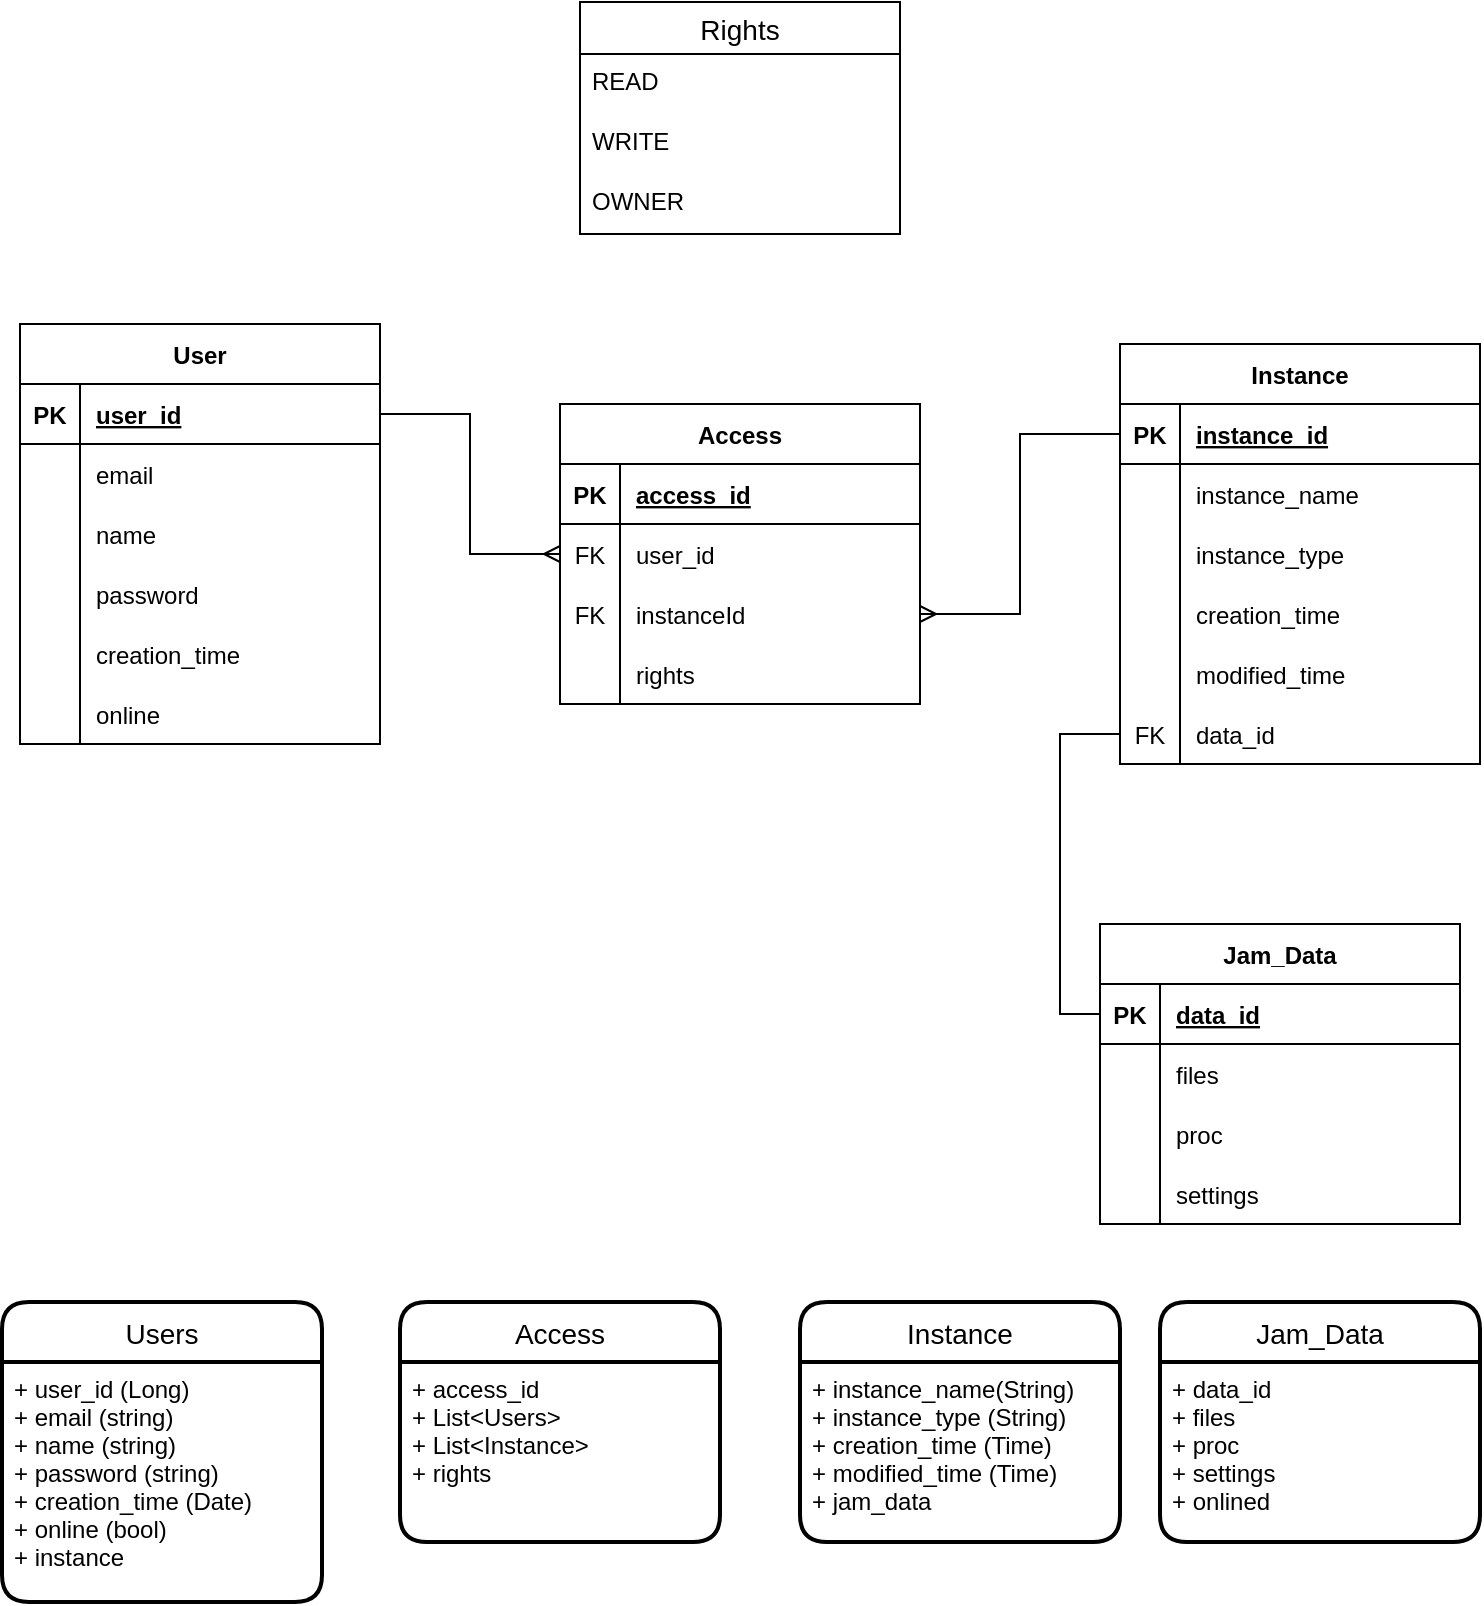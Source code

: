 <mxfile version="18.1.3" type="github">
  <diagram id="M13giW1HKXhDbI3EvZ1D" name="Page-1">
    <mxGraphModel dx="1422" dy="762" grid="1" gridSize="10" guides="1" tooltips="1" connect="1" arrows="1" fold="1" page="1" pageScale="1" pageWidth="827" pageHeight="1169" math="0" shadow="0">
      <root>
        <mxCell id="0" />
        <mxCell id="1" parent="0" />
        <mxCell id="X7GeTNP8KSIjMDw2_woo-1" value="User" style="shape=table;startSize=30;container=1;collapsible=1;childLayout=tableLayout;fixedRows=1;rowLines=0;fontStyle=1;align=center;resizeLast=1;" parent="1" vertex="1">
          <mxGeometry x="50" y="221" width="180" height="210" as="geometry" />
        </mxCell>
        <mxCell id="X7GeTNP8KSIjMDw2_woo-2" value="" style="shape=tableRow;horizontal=0;startSize=0;swimlaneHead=0;swimlaneBody=0;fillColor=none;collapsible=0;dropTarget=0;points=[[0,0.5],[1,0.5]];portConstraint=eastwest;top=0;left=0;right=0;bottom=1;" parent="X7GeTNP8KSIjMDw2_woo-1" vertex="1">
          <mxGeometry y="30" width="180" height="30" as="geometry" />
        </mxCell>
        <mxCell id="X7GeTNP8KSIjMDw2_woo-3" value="PK" style="shape=partialRectangle;connectable=0;fillColor=none;top=0;left=0;bottom=0;right=0;fontStyle=1;overflow=hidden;" parent="X7GeTNP8KSIjMDw2_woo-2" vertex="1">
          <mxGeometry width="30" height="30" as="geometry">
            <mxRectangle width="30" height="30" as="alternateBounds" />
          </mxGeometry>
        </mxCell>
        <mxCell id="X7GeTNP8KSIjMDw2_woo-4" value="user_id" style="shape=partialRectangle;connectable=0;fillColor=none;top=0;left=0;bottom=0;right=0;align=left;spacingLeft=6;fontStyle=5;overflow=hidden;" parent="X7GeTNP8KSIjMDw2_woo-2" vertex="1">
          <mxGeometry x="30" width="150" height="30" as="geometry">
            <mxRectangle width="150" height="30" as="alternateBounds" />
          </mxGeometry>
        </mxCell>
        <mxCell id="X7GeTNP8KSIjMDw2_woo-5" value="" style="shape=tableRow;horizontal=0;startSize=0;swimlaneHead=0;swimlaneBody=0;fillColor=none;collapsible=0;dropTarget=0;points=[[0,0.5],[1,0.5]];portConstraint=eastwest;top=0;left=0;right=0;bottom=0;" parent="X7GeTNP8KSIjMDw2_woo-1" vertex="1">
          <mxGeometry y="60" width="180" height="30" as="geometry" />
        </mxCell>
        <mxCell id="X7GeTNP8KSIjMDw2_woo-6" value="" style="shape=partialRectangle;connectable=0;fillColor=none;top=0;left=0;bottom=0;right=0;editable=1;overflow=hidden;" parent="X7GeTNP8KSIjMDw2_woo-5" vertex="1">
          <mxGeometry width="30" height="30" as="geometry">
            <mxRectangle width="30" height="30" as="alternateBounds" />
          </mxGeometry>
        </mxCell>
        <mxCell id="X7GeTNP8KSIjMDw2_woo-7" value="email" style="shape=partialRectangle;connectable=0;fillColor=none;top=0;left=0;bottom=0;right=0;align=left;spacingLeft=6;overflow=hidden;" parent="X7GeTNP8KSIjMDw2_woo-5" vertex="1">
          <mxGeometry x="30" width="150" height="30" as="geometry">
            <mxRectangle width="150" height="30" as="alternateBounds" />
          </mxGeometry>
        </mxCell>
        <mxCell id="X7GeTNP8KSIjMDw2_woo-8" value="" style="shape=tableRow;horizontal=0;startSize=0;swimlaneHead=0;swimlaneBody=0;fillColor=none;collapsible=0;dropTarget=0;points=[[0,0.5],[1,0.5]];portConstraint=eastwest;top=0;left=0;right=0;bottom=0;" parent="X7GeTNP8KSIjMDw2_woo-1" vertex="1">
          <mxGeometry y="90" width="180" height="30" as="geometry" />
        </mxCell>
        <mxCell id="X7GeTNP8KSIjMDw2_woo-9" value="" style="shape=partialRectangle;connectable=0;fillColor=none;top=0;left=0;bottom=0;right=0;editable=1;overflow=hidden;" parent="X7GeTNP8KSIjMDw2_woo-8" vertex="1">
          <mxGeometry width="30" height="30" as="geometry">
            <mxRectangle width="30" height="30" as="alternateBounds" />
          </mxGeometry>
        </mxCell>
        <mxCell id="X7GeTNP8KSIjMDw2_woo-10" value="name" style="shape=partialRectangle;connectable=0;fillColor=none;top=0;left=0;bottom=0;right=0;align=left;spacingLeft=6;overflow=hidden;" parent="X7GeTNP8KSIjMDw2_woo-8" vertex="1">
          <mxGeometry x="30" width="150" height="30" as="geometry">
            <mxRectangle width="150" height="30" as="alternateBounds" />
          </mxGeometry>
        </mxCell>
        <mxCell id="X7GeTNP8KSIjMDw2_woo-11" value="" style="shape=tableRow;horizontal=0;startSize=0;swimlaneHead=0;swimlaneBody=0;fillColor=none;collapsible=0;dropTarget=0;points=[[0,0.5],[1,0.5]];portConstraint=eastwest;top=0;left=0;right=0;bottom=0;" parent="X7GeTNP8KSIjMDw2_woo-1" vertex="1">
          <mxGeometry y="120" width="180" height="30" as="geometry" />
        </mxCell>
        <mxCell id="X7GeTNP8KSIjMDw2_woo-12" value="" style="shape=partialRectangle;connectable=0;fillColor=none;top=0;left=0;bottom=0;right=0;editable=1;overflow=hidden;" parent="X7GeTNP8KSIjMDw2_woo-11" vertex="1">
          <mxGeometry width="30" height="30" as="geometry">
            <mxRectangle width="30" height="30" as="alternateBounds" />
          </mxGeometry>
        </mxCell>
        <mxCell id="X7GeTNP8KSIjMDw2_woo-13" value="password" style="shape=partialRectangle;connectable=0;fillColor=none;top=0;left=0;bottom=0;right=0;align=left;spacingLeft=6;overflow=hidden;" parent="X7GeTNP8KSIjMDw2_woo-11" vertex="1">
          <mxGeometry x="30" width="150" height="30" as="geometry">
            <mxRectangle width="150" height="30" as="alternateBounds" />
          </mxGeometry>
        </mxCell>
        <mxCell id="X7GeTNP8KSIjMDw2_woo-16" value="" style="shape=tableRow;horizontal=0;startSize=0;swimlaneHead=0;swimlaneBody=0;fillColor=none;collapsible=0;dropTarget=0;points=[[0,0.5],[1,0.5]];portConstraint=eastwest;top=0;left=0;right=0;bottom=0;" parent="X7GeTNP8KSIjMDw2_woo-1" vertex="1">
          <mxGeometry y="150" width="180" height="30" as="geometry" />
        </mxCell>
        <mxCell id="X7GeTNP8KSIjMDw2_woo-17" value="" style="shape=partialRectangle;connectable=0;fillColor=none;top=0;left=0;bottom=0;right=0;editable=1;overflow=hidden;" parent="X7GeTNP8KSIjMDw2_woo-16" vertex="1">
          <mxGeometry width="30" height="30" as="geometry">
            <mxRectangle width="30" height="30" as="alternateBounds" />
          </mxGeometry>
        </mxCell>
        <mxCell id="X7GeTNP8KSIjMDw2_woo-18" value="creation_time" style="shape=partialRectangle;connectable=0;fillColor=none;top=0;left=0;bottom=0;right=0;align=left;spacingLeft=6;overflow=hidden;" parent="X7GeTNP8KSIjMDw2_woo-16" vertex="1">
          <mxGeometry x="30" width="150" height="30" as="geometry">
            <mxRectangle width="150" height="30" as="alternateBounds" />
          </mxGeometry>
        </mxCell>
        <mxCell id="X7GeTNP8KSIjMDw2_woo-21" value="" style="shape=tableRow;horizontal=0;startSize=0;swimlaneHead=0;swimlaneBody=0;fillColor=none;collapsible=0;dropTarget=0;points=[[0,0.5],[1,0.5]];portConstraint=eastwest;top=0;left=0;right=0;bottom=0;" parent="X7GeTNP8KSIjMDw2_woo-1" vertex="1">
          <mxGeometry y="180" width="180" height="30" as="geometry" />
        </mxCell>
        <mxCell id="X7GeTNP8KSIjMDw2_woo-22" value="" style="shape=partialRectangle;connectable=0;fillColor=none;top=0;left=0;bottom=0;right=0;editable=1;overflow=hidden;" parent="X7GeTNP8KSIjMDw2_woo-21" vertex="1">
          <mxGeometry width="30" height="30" as="geometry">
            <mxRectangle width="30" height="30" as="alternateBounds" />
          </mxGeometry>
        </mxCell>
        <mxCell id="X7GeTNP8KSIjMDw2_woo-23" value="online" style="shape=partialRectangle;connectable=0;fillColor=none;top=0;left=0;bottom=0;right=0;align=left;spacingLeft=6;overflow=hidden;" parent="X7GeTNP8KSIjMDw2_woo-21" vertex="1">
          <mxGeometry x="30" width="150" height="30" as="geometry">
            <mxRectangle width="150" height="30" as="alternateBounds" />
          </mxGeometry>
        </mxCell>
        <mxCell id="X7GeTNP8KSIjMDw2_woo-24" value="Access" style="shape=table;startSize=30;container=1;collapsible=1;childLayout=tableLayout;fixedRows=1;rowLines=0;fontStyle=1;align=center;resizeLast=1;" parent="1" vertex="1">
          <mxGeometry x="320" y="261" width="180" height="150" as="geometry" />
        </mxCell>
        <mxCell id="X7GeTNP8KSIjMDw2_woo-25" value="" style="shape=tableRow;horizontal=0;startSize=0;swimlaneHead=0;swimlaneBody=0;fillColor=none;collapsible=0;dropTarget=0;points=[[0,0.5],[1,0.5]];portConstraint=eastwest;top=0;left=0;right=0;bottom=1;" parent="X7GeTNP8KSIjMDw2_woo-24" vertex="1">
          <mxGeometry y="30" width="180" height="30" as="geometry" />
        </mxCell>
        <mxCell id="X7GeTNP8KSIjMDw2_woo-26" value="PK" style="shape=partialRectangle;connectable=0;fillColor=none;top=0;left=0;bottom=0;right=0;fontStyle=1;overflow=hidden;" parent="X7GeTNP8KSIjMDw2_woo-25" vertex="1">
          <mxGeometry width="30" height="30" as="geometry">
            <mxRectangle width="30" height="30" as="alternateBounds" />
          </mxGeometry>
        </mxCell>
        <mxCell id="X7GeTNP8KSIjMDw2_woo-27" value="access_id" style="shape=partialRectangle;connectable=0;fillColor=none;top=0;left=0;bottom=0;right=0;align=left;spacingLeft=6;fontStyle=5;overflow=hidden;" parent="X7GeTNP8KSIjMDw2_woo-25" vertex="1">
          <mxGeometry x="30" width="150" height="30" as="geometry">
            <mxRectangle width="150" height="30" as="alternateBounds" />
          </mxGeometry>
        </mxCell>
        <mxCell id="X7GeTNP8KSIjMDw2_woo-41" value="" style="shape=tableRow;horizontal=0;startSize=0;swimlaneHead=0;swimlaneBody=0;fillColor=none;collapsible=0;dropTarget=0;points=[[0,0.5],[1,0.5]];portConstraint=eastwest;top=0;left=0;right=0;bottom=0;" parent="X7GeTNP8KSIjMDw2_woo-24" vertex="1">
          <mxGeometry y="60" width="180" height="30" as="geometry" />
        </mxCell>
        <mxCell id="X7GeTNP8KSIjMDw2_woo-42" value="FK" style="shape=partialRectangle;connectable=0;fillColor=none;top=0;left=0;bottom=0;right=0;fontStyle=0;overflow=hidden;" parent="X7GeTNP8KSIjMDw2_woo-41" vertex="1">
          <mxGeometry width="30" height="30" as="geometry">
            <mxRectangle width="30" height="30" as="alternateBounds" />
          </mxGeometry>
        </mxCell>
        <mxCell id="X7GeTNP8KSIjMDw2_woo-43" value="user_id" style="shape=partialRectangle;connectable=0;fillColor=none;top=0;left=0;bottom=0;right=0;align=left;spacingLeft=6;fontStyle=0;overflow=hidden;" parent="X7GeTNP8KSIjMDw2_woo-41" vertex="1">
          <mxGeometry x="30" width="150" height="30" as="geometry">
            <mxRectangle width="150" height="30" as="alternateBounds" />
          </mxGeometry>
        </mxCell>
        <mxCell id="X7GeTNP8KSIjMDw2_woo-44" value="" style="shape=tableRow;horizontal=0;startSize=0;swimlaneHead=0;swimlaneBody=0;fillColor=none;collapsible=0;dropTarget=0;points=[[0,0.5],[1,0.5]];portConstraint=eastwest;top=0;left=0;right=0;bottom=0;" parent="X7GeTNP8KSIjMDw2_woo-24" vertex="1">
          <mxGeometry y="90" width="180" height="30" as="geometry" />
        </mxCell>
        <mxCell id="X7GeTNP8KSIjMDw2_woo-45" value="FK" style="shape=partialRectangle;connectable=0;fillColor=none;top=0;left=0;bottom=0;right=0;fontStyle=0;overflow=hidden;" parent="X7GeTNP8KSIjMDw2_woo-44" vertex="1">
          <mxGeometry width="30" height="30" as="geometry">
            <mxRectangle width="30" height="30" as="alternateBounds" />
          </mxGeometry>
        </mxCell>
        <mxCell id="X7GeTNP8KSIjMDw2_woo-46" value="instanceId" style="shape=partialRectangle;connectable=0;fillColor=none;top=0;left=0;bottom=0;right=0;align=left;spacingLeft=6;fontStyle=0;overflow=hidden;" parent="X7GeTNP8KSIjMDw2_woo-44" vertex="1">
          <mxGeometry x="30" width="150" height="30" as="geometry">
            <mxRectangle width="150" height="30" as="alternateBounds" />
          </mxGeometry>
        </mxCell>
        <mxCell id="X7GeTNP8KSIjMDw2_woo-34" value="" style="shape=tableRow;horizontal=0;startSize=0;swimlaneHead=0;swimlaneBody=0;fillColor=none;collapsible=0;dropTarget=0;points=[[0,0.5],[1,0.5]];portConstraint=eastwest;top=0;left=0;right=0;bottom=0;" parent="X7GeTNP8KSIjMDw2_woo-24" vertex="1">
          <mxGeometry y="120" width="180" height="30" as="geometry" />
        </mxCell>
        <mxCell id="X7GeTNP8KSIjMDw2_woo-35" value="" style="shape=partialRectangle;connectable=0;fillColor=none;top=0;left=0;bottom=0;right=0;editable=1;overflow=hidden;" parent="X7GeTNP8KSIjMDw2_woo-34" vertex="1">
          <mxGeometry width="30" height="30" as="geometry">
            <mxRectangle width="30" height="30" as="alternateBounds" />
          </mxGeometry>
        </mxCell>
        <mxCell id="X7GeTNP8KSIjMDw2_woo-36" value="rights" style="shape=partialRectangle;connectable=0;fillColor=none;top=0;left=0;bottom=0;right=0;align=left;spacingLeft=6;overflow=hidden;" parent="X7GeTNP8KSIjMDw2_woo-34" vertex="1">
          <mxGeometry x="30" width="150" height="30" as="geometry">
            <mxRectangle width="150" height="30" as="alternateBounds" />
          </mxGeometry>
        </mxCell>
        <mxCell id="X7GeTNP8KSIjMDw2_woo-52" style="edgeStyle=orthogonalEdgeStyle;rounded=0;orthogonalLoop=1;jettySize=auto;html=1;exitX=1;exitY=0.5;exitDx=0;exitDy=0;entryX=0;entryY=0.5;entryDx=0;entryDy=0;endArrow=ERmany;endFill=0;" parent="1" source="X7GeTNP8KSIjMDw2_woo-2" target="X7GeTNP8KSIjMDw2_woo-41" edge="1">
          <mxGeometry relative="1" as="geometry" />
        </mxCell>
        <mxCell id="X7GeTNP8KSIjMDw2_woo-53" value="Instance" style="shape=table;startSize=30;container=1;collapsible=1;childLayout=tableLayout;fixedRows=1;rowLines=0;fontStyle=1;align=center;resizeLast=1;" parent="1" vertex="1">
          <mxGeometry x="600" y="231" width="180" height="210" as="geometry" />
        </mxCell>
        <mxCell id="X7GeTNP8KSIjMDw2_woo-54" value="" style="shape=tableRow;horizontal=0;startSize=0;swimlaneHead=0;swimlaneBody=0;fillColor=none;collapsible=0;dropTarget=0;points=[[0,0.5],[1,0.5]];portConstraint=eastwest;top=0;left=0;right=0;bottom=1;" parent="X7GeTNP8KSIjMDw2_woo-53" vertex="1">
          <mxGeometry y="30" width="180" height="30" as="geometry" />
        </mxCell>
        <mxCell id="X7GeTNP8KSIjMDw2_woo-55" value="PK" style="shape=partialRectangle;connectable=0;fillColor=none;top=0;left=0;bottom=0;right=0;fontStyle=1;overflow=hidden;" parent="X7GeTNP8KSIjMDw2_woo-54" vertex="1">
          <mxGeometry width="30" height="30" as="geometry">
            <mxRectangle width="30" height="30" as="alternateBounds" />
          </mxGeometry>
        </mxCell>
        <mxCell id="X7GeTNP8KSIjMDw2_woo-56" value="instance_id" style="shape=partialRectangle;connectable=0;fillColor=none;top=0;left=0;bottom=0;right=0;align=left;spacingLeft=6;fontStyle=5;overflow=hidden;" parent="X7GeTNP8KSIjMDw2_woo-54" vertex="1">
          <mxGeometry x="30" width="150" height="30" as="geometry">
            <mxRectangle width="150" height="30" as="alternateBounds" />
          </mxGeometry>
        </mxCell>
        <mxCell id="X7GeTNP8KSIjMDw2_woo-57" value="" style="shape=tableRow;horizontal=0;startSize=0;swimlaneHead=0;swimlaneBody=0;fillColor=none;collapsible=0;dropTarget=0;points=[[0,0.5],[1,0.5]];portConstraint=eastwest;top=0;left=0;right=0;bottom=0;" parent="X7GeTNP8KSIjMDw2_woo-53" vertex="1">
          <mxGeometry y="60" width="180" height="30" as="geometry" />
        </mxCell>
        <mxCell id="X7GeTNP8KSIjMDw2_woo-58" value="" style="shape=partialRectangle;connectable=0;fillColor=none;top=0;left=0;bottom=0;right=0;editable=1;overflow=hidden;" parent="X7GeTNP8KSIjMDw2_woo-57" vertex="1">
          <mxGeometry width="30" height="30" as="geometry">
            <mxRectangle width="30" height="30" as="alternateBounds" />
          </mxGeometry>
        </mxCell>
        <mxCell id="X7GeTNP8KSIjMDw2_woo-59" value="instance_name" style="shape=partialRectangle;connectable=0;fillColor=none;top=0;left=0;bottom=0;right=0;align=left;spacingLeft=6;overflow=hidden;" parent="X7GeTNP8KSIjMDw2_woo-57" vertex="1">
          <mxGeometry x="30" width="150" height="30" as="geometry">
            <mxRectangle width="150" height="30" as="alternateBounds" />
          </mxGeometry>
        </mxCell>
        <mxCell id="X7GeTNP8KSIjMDw2_woo-60" value="" style="shape=tableRow;horizontal=0;startSize=0;swimlaneHead=0;swimlaneBody=0;fillColor=none;collapsible=0;dropTarget=0;points=[[0,0.5],[1,0.5]];portConstraint=eastwest;top=0;left=0;right=0;bottom=0;" parent="X7GeTNP8KSIjMDw2_woo-53" vertex="1">
          <mxGeometry y="90" width="180" height="30" as="geometry" />
        </mxCell>
        <mxCell id="X7GeTNP8KSIjMDw2_woo-61" value="" style="shape=partialRectangle;connectable=0;fillColor=none;top=0;left=0;bottom=0;right=0;editable=1;overflow=hidden;" parent="X7GeTNP8KSIjMDw2_woo-60" vertex="1">
          <mxGeometry width="30" height="30" as="geometry">
            <mxRectangle width="30" height="30" as="alternateBounds" />
          </mxGeometry>
        </mxCell>
        <mxCell id="X7GeTNP8KSIjMDw2_woo-62" value="instance_type" style="shape=partialRectangle;connectable=0;fillColor=none;top=0;left=0;bottom=0;right=0;align=left;spacingLeft=6;overflow=hidden;" parent="X7GeTNP8KSIjMDw2_woo-60" vertex="1">
          <mxGeometry x="30" width="150" height="30" as="geometry">
            <mxRectangle width="150" height="30" as="alternateBounds" />
          </mxGeometry>
        </mxCell>
        <mxCell id="X7GeTNP8KSIjMDw2_woo-63" value="" style="shape=tableRow;horizontal=0;startSize=0;swimlaneHead=0;swimlaneBody=0;fillColor=none;collapsible=0;dropTarget=0;points=[[0,0.5],[1,0.5]];portConstraint=eastwest;top=0;left=0;right=0;bottom=0;" parent="X7GeTNP8KSIjMDw2_woo-53" vertex="1">
          <mxGeometry y="120" width="180" height="30" as="geometry" />
        </mxCell>
        <mxCell id="X7GeTNP8KSIjMDw2_woo-64" value="" style="shape=partialRectangle;connectable=0;fillColor=none;top=0;left=0;bottom=0;right=0;editable=1;overflow=hidden;" parent="X7GeTNP8KSIjMDw2_woo-63" vertex="1">
          <mxGeometry width="30" height="30" as="geometry">
            <mxRectangle width="30" height="30" as="alternateBounds" />
          </mxGeometry>
        </mxCell>
        <mxCell id="X7GeTNP8KSIjMDw2_woo-65" value="creation_time" style="shape=partialRectangle;connectable=0;fillColor=none;top=0;left=0;bottom=0;right=0;align=left;spacingLeft=6;overflow=hidden;" parent="X7GeTNP8KSIjMDw2_woo-63" vertex="1">
          <mxGeometry x="30" width="150" height="30" as="geometry">
            <mxRectangle width="150" height="30" as="alternateBounds" />
          </mxGeometry>
        </mxCell>
        <mxCell id="X7GeTNP8KSIjMDw2_woo-66" value="" style="shape=tableRow;horizontal=0;startSize=0;swimlaneHead=0;swimlaneBody=0;fillColor=none;collapsible=0;dropTarget=0;points=[[0,0.5],[1,0.5]];portConstraint=eastwest;top=0;left=0;right=0;bottom=0;" parent="X7GeTNP8KSIjMDw2_woo-53" vertex="1">
          <mxGeometry y="150" width="180" height="30" as="geometry" />
        </mxCell>
        <mxCell id="X7GeTNP8KSIjMDw2_woo-67" value="" style="shape=partialRectangle;connectable=0;fillColor=none;top=0;left=0;bottom=0;right=0;editable=1;overflow=hidden;" parent="X7GeTNP8KSIjMDw2_woo-66" vertex="1">
          <mxGeometry width="30" height="30" as="geometry">
            <mxRectangle width="30" height="30" as="alternateBounds" />
          </mxGeometry>
        </mxCell>
        <mxCell id="X7GeTNP8KSIjMDw2_woo-68" value="modified_time" style="shape=partialRectangle;connectable=0;fillColor=none;top=0;left=0;bottom=0;right=0;align=left;spacingLeft=6;overflow=hidden;" parent="X7GeTNP8KSIjMDw2_woo-66" vertex="1">
          <mxGeometry x="30" width="150" height="30" as="geometry">
            <mxRectangle width="150" height="30" as="alternateBounds" />
          </mxGeometry>
        </mxCell>
        <mxCell id="X7GeTNP8KSIjMDw2_woo-71" value="" style="shape=tableRow;horizontal=0;startSize=0;swimlaneHead=0;swimlaneBody=0;fillColor=none;collapsible=0;dropTarget=0;points=[[0,0.5],[1,0.5]];portConstraint=eastwest;top=0;left=0;right=0;bottom=0;" parent="X7GeTNP8KSIjMDw2_woo-53" vertex="1">
          <mxGeometry y="180" width="180" height="30" as="geometry" />
        </mxCell>
        <mxCell id="X7GeTNP8KSIjMDw2_woo-72" value="FK" style="shape=partialRectangle;connectable=0;fillColor=none;top=0;left=0;bottom=0;right=0;fontStyle=0;overflow=hidden;" parent="X7GeTNP8KSIjMDw2_woo-71" vertex="1">
          <mxGeometry width="30" height="30" as="geometry">
            <mxRectangle width="30" height="30" as="alternateBounds" />
          </mxGeometry>
        </mxCell>
        <mxCell id="X7GeTNP8KSIjMDw2_woo-73" value="data_id" style="shape=partialRectangle;connectable=0;fillColor=none;top=0;left=0;bottom=0;right=0;align=left;spacingLeft=6;fontStyle=0;overflow=hidden;" parent="X7GeTNP8KSIjMDw2_woo-71" vertex="1">
          <mxGeometry x="30" width="150" height="30" as="geometry">
            <mxRectangle width="150" height="30" as="alternateBounds" />
          </mxGeometry>
        </mxCell>
        <mxCell id="X7GeTNP8KSIjMDw2_woo-70" style="edgeStyle=orthogonalEdgeStyle;rounded=0;orthogonalLoop=1;jettySize=auto;html=1;exitX=0;exitY=0.5;exitDx=0;exitDy=0;endArrow=ERmany;endFill=0;" parent="1" source="X7GeTNP8KSIjMDw2_woo-54" target="X7GeTNP8KSIjMDw2_woo-44" edge="1">
          <mxGeometry relative="1" as="geometry" />
        </mxCell>
        <mxCell id="X7GeTNP8KSIjMDw2_woo-74" value="Jam_Data" style="shape=table;startSize=30;container=1;collapsible=1;childLayout=tableLayout;fixedRows=1;rowLines=0;fontStyle=1;align=center;resizeLast=1;" parent="1" vertex="1">
          <mxGeometry x="590" y="521" width="180" height="150" as="geometry" />
        </mxCell>
        <mxCell id="X7GeTNP8KSIjMDw2_woo-75" value="" style="shape=tableRow;horizontal=0;startSize=0;swimlaneHead=0;swimlaneBody=0;fillColor=none;collapsible=0;dropTarget=0;points=[[0,0.5],[1,0.5]];portConstraint=eastwest;top=0;left=0;right=0;bottom=1;" parent="X7GeTNP8KSIjMDw2_woo-74" vertex="1">
          <mxGeometry y="30" width="180" height="30" as="geometry" />
        </mxCell>
        <mxCell id="X7GeTNP8KSIjMDw2_woo-76" value="PK" style="shape=partialRectangle;connectable=0;fillColor=none;top=0;left=0;bottom=0;right=0;fontStyle=1;overflow=hidden;" parent="X7GeTNP8KSIjMDw2_woo-75" vertex="1">
          <mxGeometry width="30" height="30" as="geometry">
            <mxRectangle width="30" height="30" as="alternateBounds" />
          </mxGeometry>
        </mxCell>
        <mxCell id="X7GeTNP8KSIjMDw2_woo-77" value="data_id" style="shape=partialRectangle;connectable=0;fillColor=none;top=0;left=0;bottom=0;right=0;align=left;spacingLeft=6;fontStyle=5;overflow=hidden;" parent="X7GeTNP8KSIjMDw2_woo-75" vertex="1">
          <mxGeometry x="30" width="150" height="30" as="geometry">
            <mxRectangle width="150" height="30" as="alternateBounds" />
          </mxGeometry>
        </mxCell>
        <mxCell id="X7GeTNP8KSIjMDw2_woo-78" value="" style="shape=tableRow;horizontal=0;startSize=0;swimlaneHead=0;swimlaneBody=0;fillColor=none;collapsible=0;dropTarget=0;points=[[0,0.5],[1,0.5]];portConstraint=eastwest;top=0;left=0;right=0;bottom=0;" parent="X7GeTNP8KSIjMDw2_woo-74" vertex="1">
          <mxGeometry y="60" width="180" height="30" as="geometry" />
        </mxCell>
        <mxCell id="X7GeTNP8KSIjMDw2_woo-79" value="" style="shape=partialRectangle;connectable=0;fillColor=none;top=0;left=0;bottom=0;right=0;editable=1;overflow=hidden;" parent="X7GeTNP8KSIjMDw2_woo-78" vertex="1">
          <mxGeometry width="30" height="30" as="geometry">
            <mxRectangle width="30" height="30" as="alternateBounds" />
          </mxGeometry>
        </mxCell>
        <mxCell id="X7GeTNP8KSIjMDw2_woo-80" value="files" style="shape=partialRectangle;connectable=0;fillColor=none;top=0;left=0;bottom=0;right=0;align=left;spacingLeft=6;overflow=hidden;" parent="X7GeTNP8KSIjMDw2_woo-78" vertex="1">
          <mxGeometry x="30" width="150" height="30" as="geometry">
            <mxRectangle width="150" height="30" as="alternateBounds" />
          </mxGeometry>
        </mxCell>
        <mxCell id="X7GeTNP8KSIjMDw2_woo-81" value="" style="shape=tableRow;horizontal=0;startSize=0;swimlaneHead=0;swimlaneBody=0;fillColor=none;collapsible=0;dropTarget=0;points=[[0,0.5],[1,0.5]];portConstraint=eastwest;top=0;left=0;right=0;bottom=0;" parent="X7GeTNP8KSIjMDw2_woo-74" vertex="1">
          <mxGeometry y="90" width="180" height="30" as="geometry" />
        </mxCell>
        <mxCell id="X7GeTNP8KSIjMDw2_woo-82" value="" style="shape=partialRectangle;connectable=0;fillColor=none;top=0;left=0;bottom=0;right=0;editable=1;overflow=hidden;" parent="X7GeTNP8KSIjMDw2_woo-81" vertex="1">
          <mxGeometry width="30" height="30" as="geometry">
            <mxRectangle width="30" height="30" as="alternateBounds" />
          </mxGeometry>
        </mxCell>
        <mxCell id="X7GeTNP8KSIjMDw2_woo-83" value="proc" style="shape=partialRectangle;connectable=0;fillColor=none;top=0;left=0;bottom=0;right=0;align=left;spacingLeft=6;overflow=hidden;" parent="X7GeTNP8KSIjMDw2_woo-81" vertex="1">
          <mxGeometry x="30" width="150" height="30" as="geometry">
            <mxRectangle width="150" height="30" as="alternateBounds" />
          </mxGeometry>
        </mxCell>
        <mxCell id="X7GeTNP8KSIjMDw2_woo-84" value="" style="shape=tableRow;horizontal=0;startSize=0;swimlaneHead=0;swimlaneBody=0;fillColor=none;collapsible=0;dropTarget=0;points=[[0,0.5],[1,0.5]];portConstraint=eastwest;top=0;left=0;right=0;bottom=0;" parent="X7GeTNP8KSIjMDw2_woo-74" vertex="1">
          <mxGeometry y="120" width="180" height="30" as="geometry" />
        </mxCell>
        <mxCell id="X7GeTNP8KSIjMDw2_woo-85" value="" style="shape=partialRectangle;connectable=0;fillColor=none;top=0;left=0;bottom=0;right=0;editable=1;overflow=hidden;" parent="X7GeTNP8KSIjMDw2_woo-84" vertex="1">
          <mxGeometry width="30" height="30" as="geometry">
            <mxRectangle width="30" height="30" as="alternateBounds" />
          </mxGeometry>
        </mxCell>
        <mxCell id="X7GeTNP8KSIjMDw2_woo-86" value="settings" style="shape=partialRectangle;connectable=0;fillColor=none;top=0;left=0;bottom=0;right=0;align=left;spacingLeft=6;overflow=hidden;" parent="X7GeTNP8KSIjMDw2_woo-84" vertex="1">
          <mxGeometry x="30" width="150" height="30" as="geometry">
            <mxRectangle width="150" height="30" as="alternateBounds" />
          </mxGeometry>
        </mxCell>
        <mxCell id="X7GeTNP8KSIjMDw2_woo-87" style="edgeStyle=orthogonalEdgeStyle;rounded=0;orthogonalLoop=1;jettySize=auto;html=1;exitX=0;exitY=0.5;exitDx=0;exitDy=0;entryX=0;entryY=0.5;entryDx=0;entryDy=0;endArrow=none;endFill=0;" parent="1" source="X7GeTNP8KSIjMDw2_woo-71" target="X7GeTNP8KSIjMDw2_woo-75" edge="1">
          <mxGeometry relative="1" as="geometry" />
        </mxCell>
        <mxCell id="X7GeTNP8KSIjMDw2_woo-88" value="Rights" style="swimlane;fontStyle=0;childLayout=stackLayout;horizontal=1;startSize=26;horizontalStack=0;resizeParent=1;resizeParentMax=0;resizeLast=0;collapsible=1;marginBottom=0;align=center;fontSize=14;" parent="1" vertex="1">
          <mxGeometry x="330" y="60" width="160" height="116" as="geometry" />
        </mxCell>
        <mxCell id="X7GeTNP8KSIjMDw2_woo-89" value="READ" style="text;strokeColor=none;fillColor=none;spacingLeft=4;spacingRight=4;overflow=hidden;rotatable=0;points=[[0,0.5],[1,0.5]];portConstraint=eastwest;fontSize=12;" parent="X7GeTNP8KSIjMDw2_woo-88" vertex="1">
          <mxGeometry y="26" width="160" height="30" as="geometry" />
        </mxCell>
        <mxCell id="X7GeTNP8KSIjMDw2_woo-90" value="WRITE" style="text;strokeColor=none;fillColor=none;spacingLeft=4;spacingRight=4;overflow=hidden;rotatable=0;points=[[0,0.5],[1,0.5]];portConstraint=eastwest;fontSize=12;" parent="X7GeTNP8KSIjMDw2_woo-88" vertex="1">
          <mxGeometry y="56" width="160" height="30" as="geometry" />
        </mxCell>
        <mxCell id="X7GeTNP8KSIjMDw2_woo-91" value="OWNER" style="text;strokeColor=none;fillColor=none;spacingLeft=4;spacingRight=4;overflow=hidden;rotatable=0;points=[[0,0.5],[1,0.5]];portConstraint=eastwest;fontSize=12;" parent="X7GeTNP8KSIjMDw2_woo-88" vertex="1">
          <mxGeometry y="86" width="160" height="30" as="geometry" />
        </mxCell>
        <mxCell id="dEEWwAjreKScBM9ScDBX-1" value="Users" style="swimlane;childLayout=stackLayout;horizontal=1;startSize=30;horizontalStack=0;rounded=1;fontSize=14;fontStyle=0;strokeWidth=2;resizeParent=0;resizeLast=1;shadow=0;dashed=0;align=center;" vertex="1" parent="1">
          <mxGeometry x="41" y="710" width="160" height="150" as="geometry" />
        </mxCell>
        <mxCell id="dEEWwAjreKScBM9ScDBX-2" value="+ user_id (Long)&#xa;+ email (string)&#xa;+ name (string)&#xa;+ password (string)&#xa;+ creation_time (Date)&#xa;+ online (bool)&#xa;+ instance" style="align=left;strokeColor=none;fillColor=none;spacingLeft=4;fontSize=12;verticalAlign=top;resizable=0;rotatable=0;part=1;" vertex="1" parent="dEEWwAjreKScBM9ScDBX-1">
          <mxGeometry y="30" width="160" height="120" as="geometry" />
        </mxCell>
        <mxCell id="dEEWwAjreKScBM9ScDBX-4" value="Instance" style="swimlane;childLayout=stackLayout;horizontal=1;startSize=30;horizontalStack=0;rounded=1;fontSize=14;fontStyle=0;strokeWidth=2;resizeParent=0;resizeLast=1;shadow=0;dashed=0;align=center;" vertex="1" parent="1">
          <mxGeometry x="440" y="710" width="160" height="120" as="geometry" />
        </mxCell>
        <mxCell id="dEEWwAjreKScBM9ScDBX-5" value="+ instance_name(String)&#xa;+ instance_type (String)&#xa;+ creation_time (Time)&#xa;+ modified_time (Time)&#xa;+ jam_data" style="align=left;strokeColor=none;fillColor=none;spacingLeft=4;fontSize=12;verticalAlign=top;resizable=0;rotatable=0;part=1;" vertex="1" parent="dEEWwAjreKScBM9ScDBX-4">
          <mxGeometry y="30" width="160" height="90" as="geometry" />
        </mxCell>
        <mxCell id="dEEWwAjreKScBM9ScDBX-6" value="Access" style="swimlane;childLayout=stackLayout;horizontal=1;startSize=30;horizontalStack=0;rounded=1;fontSize=14;fontStyle=0;strokeWidth=2;resizeParent=0;resizeLast=1;shadow=0;dashed=0;align=center;" vertex="1" parent="1">
          <mxGeometry x="240" y="710" width="160" height="120" as="geometry" />
        </mxCell>
        <mxCell id="dEEWwAjreKScBM9ScDBX-7" value="+ access_id&#xa;+ List&lt;Users&gt;&#xa;+ List&lt;Instance&gt;&#xa;+ rights" style="align=left;strokeColor=none;fillColor=none;spacingLeft=4;fontSize=12;verticalAlign=top;resizable=0;rotatable=0;part=1;" vertex="1" parent="dEEWwAjreKScBM9ScDBX-6">
          <mxGeometry y="30" width="160" height="90" as="geometry" />
        </mxCell>
        <mxCell id="dEEWwAjreKScBM9ScDBX-8" value="Jam_Data" style="swimlane;childLayout=stackLayout;horizontal=1;startSize=30;horizontalStack=0;rounded=1;fontSize=14;fontStyle=0;strokeWidth=2;resizeParent=0;resizeLast=1;shadow=0;dashed=0;align=center;" vertex="1" parent="1">
          <mxGeometry x="620" y="710" width="160" height="120" as="geometry" />
        </mxCell>
        <mxCell id="dEEWwAjreKScBM9ScDBX-9" value="+ data_id&#xa;+ files&#xa;+ proc&#xa;+ settings&#xa;+ onlined" style="align=left;strokeColor=none;fillColor=none;spacingLeft=4;fontSize=12;verticalAlign=top;resizable=0;rotatable=0;part=1;" vertex="1" parent="dEEWwAjreKScBM9ScDBX-8">
          <mxGeometry y="30" width="160" height="90" as="geometry" />
        </mxCell>
      </root>
    </mxGraphModel>
  </diagram>
</mxfile>
